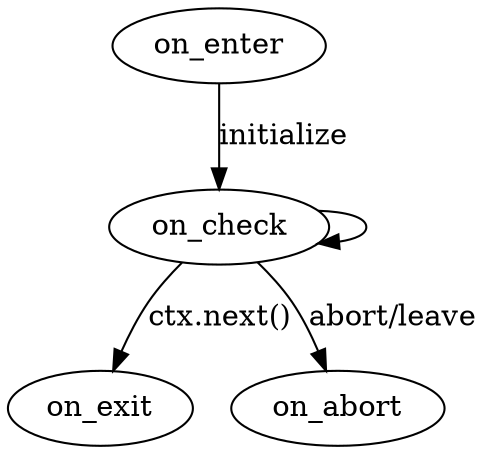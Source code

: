 digraph {
  on_enter -> on_check [label=initialize];
  on_check -> on_check;
  on_check -> on_exit [label="ctx.next()"];
  on_check -> on_abort [label="abort/leave"];
}
